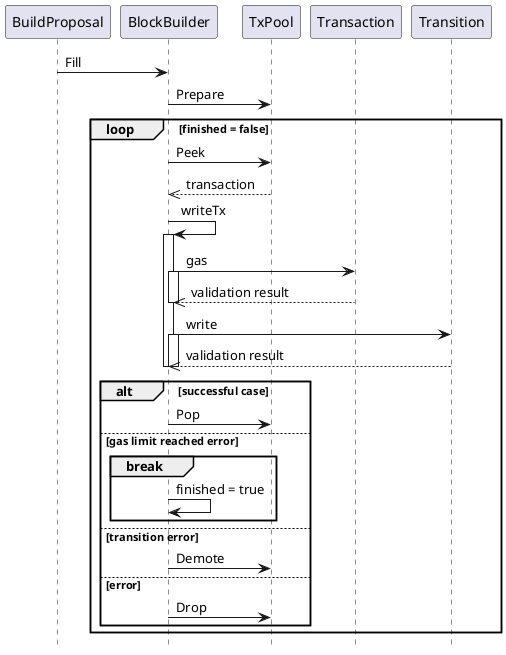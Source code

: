 @startuml
hide footbox

BuildProposal -> BlockBuilder: Fill
BlockBuilder -> TxPool: Prepare
    loop finished = false
        BlockBuilder -> TxPool: Peek
        BlockBuilder <<-- TxPool: transaction

        BlockBuilder -> BlockBuilder: writeTx
        activate BlockBuilder
        BlockBuilder -> Transaction: gas
        activate BlockBuilder
        BlockBuilder <<-- Transaction: validation result
        deactivate BlockBuilder
        BlockBuilder -> Transition: write
        activate BlockBuilder
        BlockBuilder <<-- Transition: validation result
        deactivate BlockBuilder
        deactivate BlockBuilder

        alt successful case

            BlockBuilder -> TxPool: Pop

        else gas limit reached error

            break
                BlockBuilder -> BlockBuilder : finished = true
            end
        

        else transition error

            BlockBuilder -> TxPool: Demote
        else error

            BlockBuilder -> TxPool: Drop
        end

       

    end



@enduml
